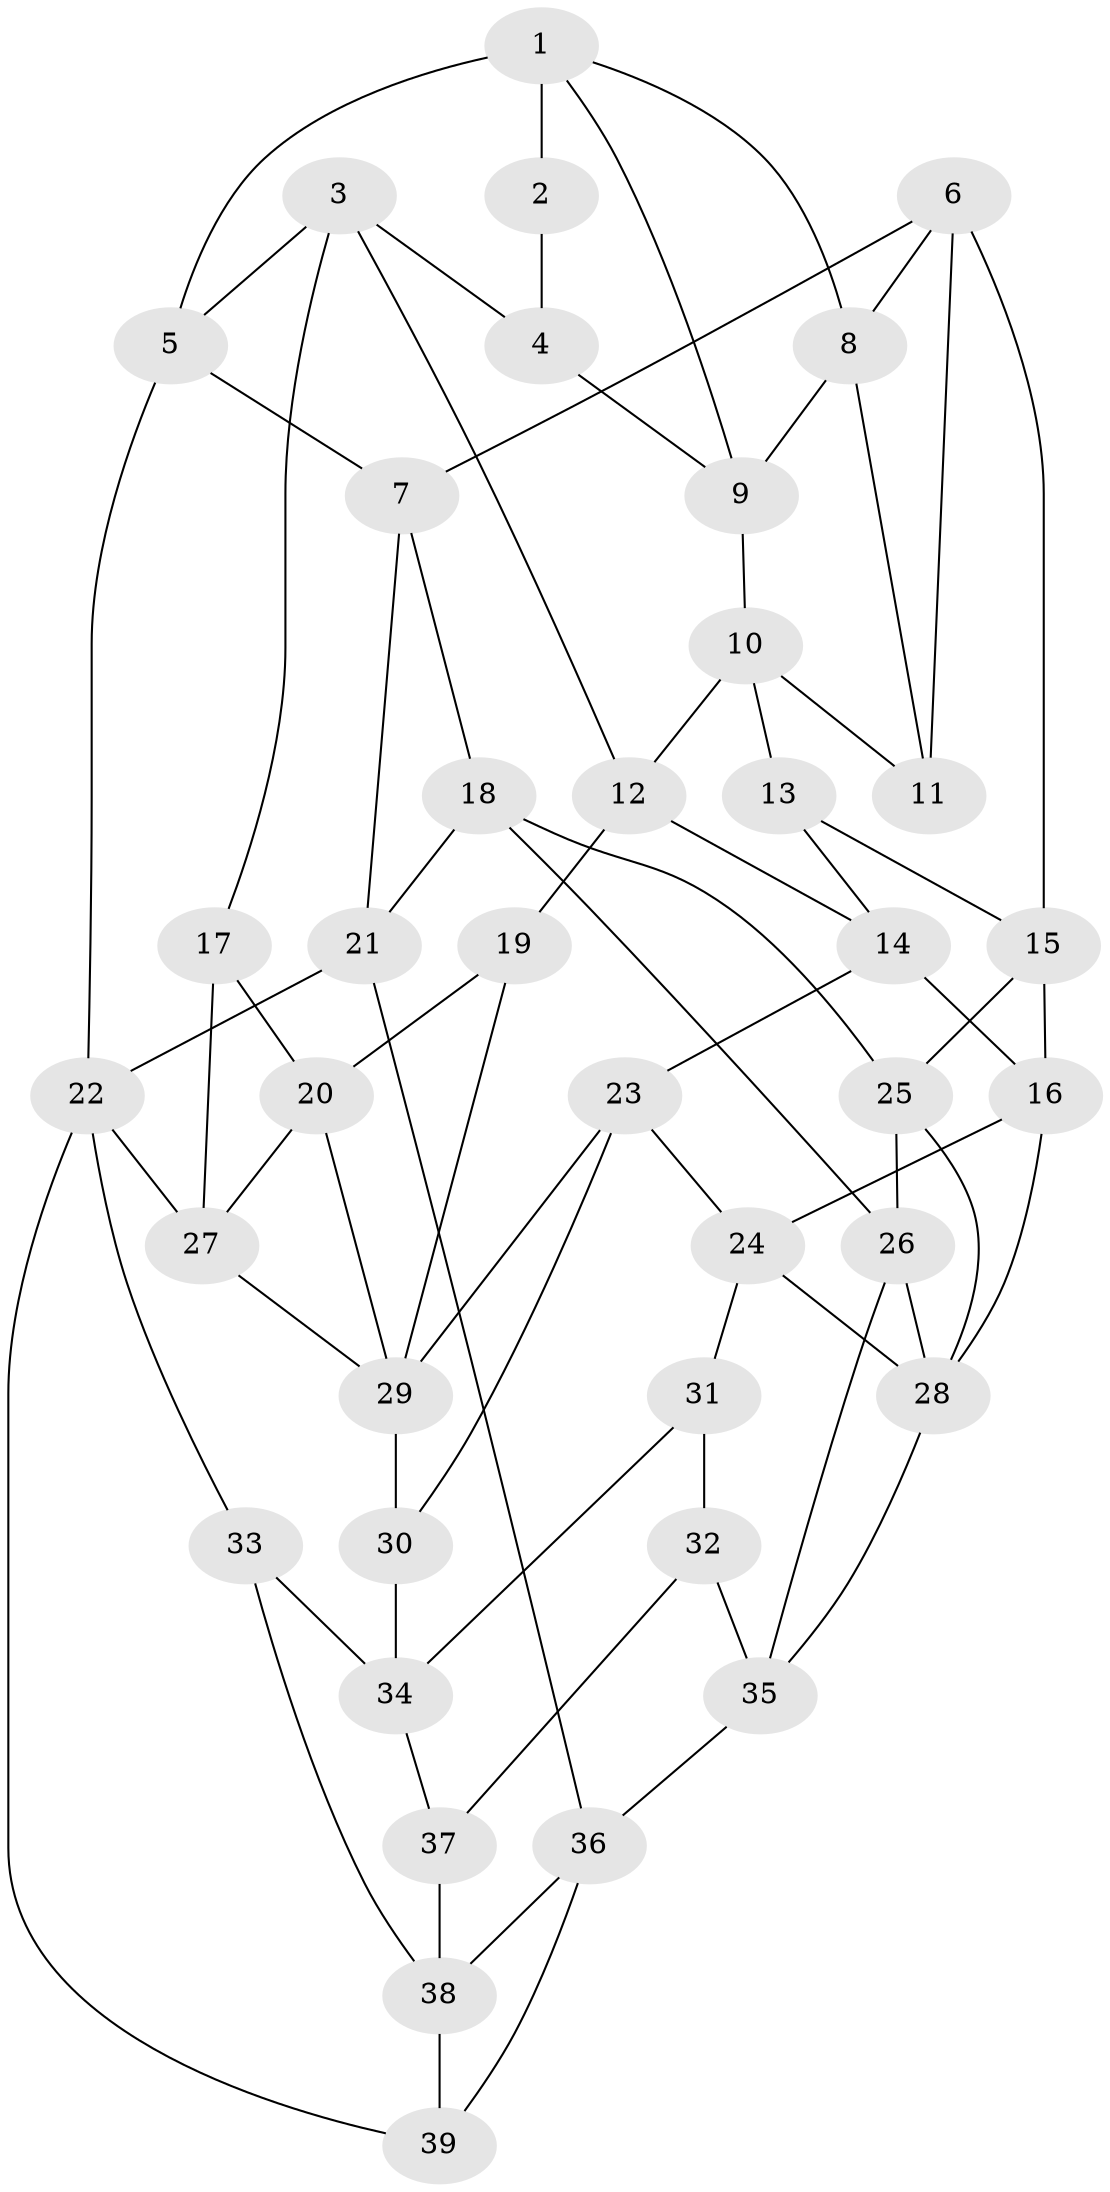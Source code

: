 // original degree distribution, {3: 0.02564102564102564, 4: 0.21794871794871795, 5: 0.5641025641025641, 6: 0.19230769230769232}
// Generated by graph-tools (version 1.1) at 2025/27/03/09/25 03:27:17]
// undirected, 39 vertices, 73 edges
graph export_dot {
graph [start="1"]
  node [color=gray90,style=filled];
  1;
  2;
  3;
  4;
  5;
  6;
  7;
  8;
  9;
  10;
  11;
  12;
  13;
  14;
  15;
  16;
  17;
  18;
  19;
  20;
  21;
  22;
  23;
  24;
  25;
  26;
  27;
  28;
  29;
  30;
  31;
  32;
  33;
  34;
  35;
  36;
  37;
  38;
  39;
  1 -- 2 [weight=1.0];
  1 -- 5 [weight=2.0];
  1 -- 8 [weight=1.0];
  1 -- 9 [weight=1.0];
  2 -- 4 [weight=2.0];
  3 -- 4 [weight=1.0];
  3 -- 5 [weight=1.0];
  3 -- 12 [weight=1.0];
  3 -- 17 [weight=1.0];
  4 -- 9 [weight=1.0];
  5 -- 7 [weight=1.0];
  5 -- 22 [weight=2.0];
  6 -- 7 [weight=1.0];
  6 -- 8 [weight=1.0];
  6 -- 11 [weight=1.0];
  6 -- 15 [weight=1.0];
  7 -- 18 [weight=1.0];
  7 -- 21 [weight=1.0];
  8 -- 9 [weight=1.0];
  8 -- 11 [weight=1.0];
  9 -- 10 [weight=1.0];
  10 -- 11 [weight=1.0];
  10 -- 12 [weight=1.0];
  10 -- 13 [weight=1.0];
  12 -- 14 [weight=1.0];
  12 -- 19 [weight=1.0];
  13 -- 14 [weight=1.0];
  13 -- 15 [weight=1.0];
  14 -- 16 [weight=1.0];
  14 -- 23 [weight=1.0];
  15 -- 16 [weight=1.0];
  15 -- 25 [weight=1.0];
  16 -- 24 [weight=1.0];
  16 -- 28 [weight=1.0];
  17 -- 20 [weight=1.0];
  17 -- 27 [weight=1.0];
  18 -- 21 [weight=1.0];
  18 -- 25 [weight=1.0];
  18 -- 26 [weight=1.0];
  19 -- 20 [weight=1.0];
  19 -- 29 [weight=2.0];
  20 -- 27 [weight=1.0];
  20 -- 29 [weight=1.0];
  21 -- 22 [weight=1.0];
  21 -- 36 [weight=1.0];
  22 -- 27 [weight=1.0];
  22 -- 33 [weight=1.0];
  22 -- 39 [weight=1.0];
  23 -- 24 [weight=1.0];
  23 -- 29 [weight=1.0];
  23 -- 30 [weight=1.0];
  24 -- 28 [weight=1.0];
  24 -- 31 [weight=1.0];
  25 -- 26 [weight=1.0];
  25 -- 28 [weight=1.0];
  26 -- 28 [weight=1.0];
  26 -- 35 [weight=1.0];
  27 -- 29 [weight=1.0];
  28 -- 35 [weight=1.0];
  29 -- 30 [weight=1.0];
  30 -- 34 [weight=1.0];
  31 -- 32 [weight=1.0];
  31 -- 34 [weight=1.0];
  32 -- 35 [weight=1.0];
  32 -- 37 [weight=2.0];
  33 -- 34 [weight=1.0];
  33 -- 38 [weight=1.0];
  34 -- 37 [weight=1.0];
  35 -- 36 [weight=1.0];
  36 -- 38 [weight=1.0];
  36 -- 39 [weight=1.0];
  37 -- 38 [weight=1.0];
  38 -- 39 [weight=1.0];
}
